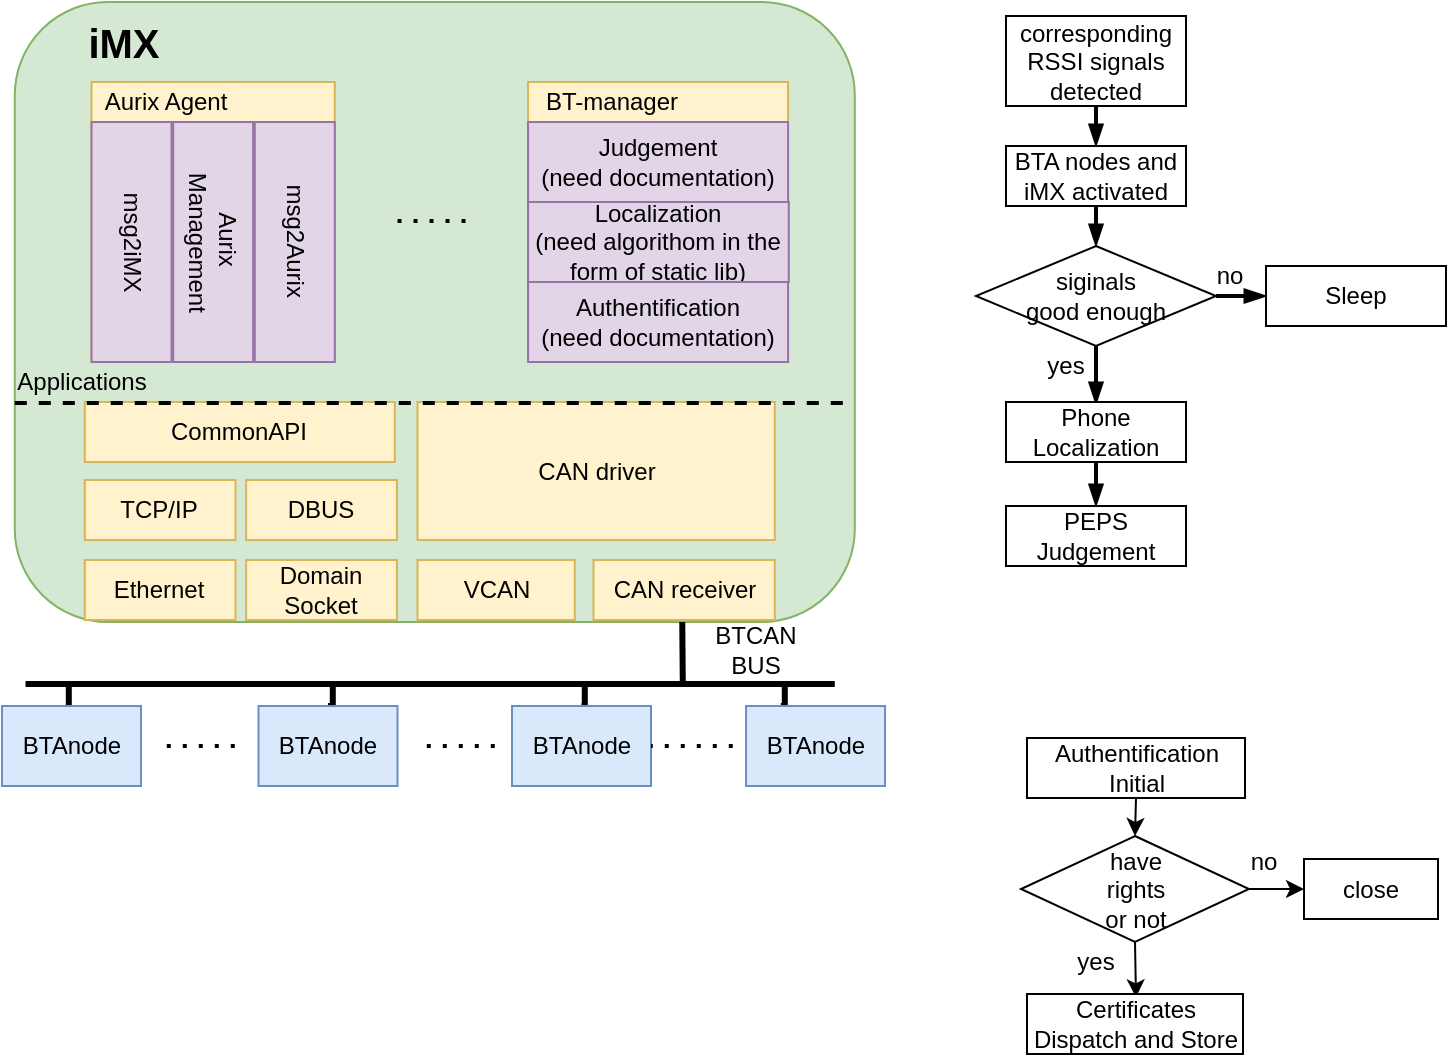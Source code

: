 <mxfile version="13.6.5" type="github">
  <diagram id="6UJGkoR6RnkgBrW9vDAt" name="Page-1">
    <mxGraphModel grid="0" shadow="0" math="0" pageHeight="1169" pageWidth="827" pageScale="1" page="1" fold="1" arrows="1" connect="1" tooltips="1" guides="1" gridSize="10" dy="466" dx="782">
      <root>
        <mxCell id="0" />
        <mxCell id="1" parent="0" />
        <mxCell id="lEMxjgnDE3hor83zUmYU-257" value="" parent="1" vertex="1" style="rounded=1;whiteSpace=wrap;html=1;fillColor=#d5e8d4;strokeColor=#82b366;">
          <mxGeometry as="geometry" height="310" width="420" y="450" x="86.39" />
        </mxCell>
        <mxCell id="lEMxjgnDE3hor83zUmYU-258" value="" parent="1" vertex="1" style="rounded=0;whiteSpace=wrap;html=1;fillColor=#fff2cc;strokeColor=#d6b656;">
          <mxGeometry as="geometry" height="140" width="130" y="490" x="343.02" />
        </mxCell>
        <mxCell id="lEMxjgnDE3hor83zUmYU-259" value="Localization&lt;br&gt;(need algorithom in the form of static lib)" parent="1" vertex="1" style="rounded=0;whiteSpace=wrap;html=1;fillColor=#e1d5e7;strokeColor=#9673a6;">
          <mxGeometry as="geometry" height="40" width="130.37" y="550" x="343.02" />
        </mxCell>
        <mxCell id="lEMxjgnDE3hor83zUmYU-260" value="Authentification&lt;br&gt;(need documentation)" parent="1" vertex="1" style="rounded=0;whiteSpace=wrap;html=1;fillColor=#e1d5e7;strokeColor=#9673a6;">
          <mxGeometry as="geometry" height="40" width="130" y="590" x="343.02" />
        </mxCell>
        <mxCell id="lEMxjgnDE3hor83zUmYU-261" parent="1" style="edgeStyle=orthogonalEdgeStyle;rounded=0;orthogonalLoop=1;jettySize=auto;html=1;exitX=0.5;exitY=0;exitDx=0;exitDy=0;endArrow=none;endFill=0;strokeWidth=3;" source="lEMxjgnDE3hor83zUmYU-262" edge="1">
          <mxGeometry as="geometry" relative="1">
            <mxPoint as="targetPoint" y="792" x="113.39" />
          </mxGeometry>
        </mxCell>
        <mxCell id="lEMxjgnDE3hor83zUmYU-262" value="BTAnode" parent="1" vertex="1" style="rounded=0;whiteSpace=wrap;html=1;fillColor=#dae8fc;strokeColor=#6c8ebf;">
          <mxGeometry as="geometry" height="40" width="69.51" y="802" x="80" />
        </mxCell>
        <mxCell id="lEMxjgnDE3hor83zUmYU-263" value="" parent="1" style="endArrow=none;html=1;strokeWidth=3;" edge="1">
          <mxGeometry as="geometry" height="50" width="50" relative="1">
            <mxPoint as="sourcePoint" y="790" x="420.39" />
            <mxPoint as="targetPoint" y="760" x="420.13" />
          </mxGeometry>
        </mxCell>
        <mxCell id="lEMxjgnDE3hor83zUmYU-264" value="" parent="1" style="endArrow=none;html=1;strokeWidth=3;" edge="1">
          <mxGeometry as="geometry" height="50" width="50" relative="1">
            <mxPoint as="sourcePoint" y="791" x="91.76" />
            <mxPoint as="targetPoint" y="791" x="496.39" />
          </mxGeometry>
        </mxCell>
        <mxCell id="lEMxjgnDE3hor83zUmYU-265" value="BTCAN BUS" parent="1" vertex="1" style="text;html=1;strokeColor=none;fillColor=none;align=center;verticalAlign=middle;whiteSpace=wrap;rounded=0;">
          <mxGeometry as="geometry" height="20" width="50" y="764" x="431.76" />
        </mxCell>
        <mxCell id="lEMxjgnDE3hor83zUmYU-266" value="&lt;b style=&quot;font-size: 20px&quot;&gt;&lt;font style=&quot;font-size: 20px&quot;&gt;iMX&lt;/font&gt;&lt;/b&gt;" parent="1" vertex="1" style="text;html=1;strokeColor=none;fillColor=none;align=center;verticalAlign=middle;whiteSpace=wrap;rounded=0;">
          <mxGeometry as="geometry" height="20" width="40" y="460" x="121.39" />
        </mxCell>
        <mxCell id="lEMxjgnDE3hor83zUmYU-267" value="Judgement&lt;br&gt;(need documentation)" parent="1" vertex="1" style="rounded=0;whiteSpace=wrap;html=1;fillColor=#e1d5e7;strokeColor=#9673a6;">
          <mxGeometry as="geometry" height="40" width="130" y="510" x="343.02" />
        </mxCell>
        <mxCell id="lEMxjgnDE3hor83zUmYU-268" value="BT-manager" parent="1" vertex="1" style="text;html=1;strokeColor=none;fillColor=none;align=center;verticalAlign=middle;whiteSpace=wrap;rounded=0;">
          <mxGeometry as="geometry" height="20" width="70" y="490" x="349.76" />
        </mxCell>
        <mxCell id="lEMxjgnDE3hor83zUmYU-269" value="" parent="1" style="endArrow=none;dashed=1;html=1;dashPattern=1 3;strokeWidth=2;" edge="1">
          <mxGeometry as="geometry" height="50" width="50" relative="1">
            <mxPoint as="sourcePoint" y="822" x="196.39" />
            <mxPoint as="targetPoint" y="822" x="156.39" />
          </mxGeometry>
        </mxCell>
        <mxCell id="lEMxjgnDE3hor83zUmYU-270" value="CAN receiver" parent="1" vertex="1" style="rounded=0;whiteSpace=wrap;html=1;fillColor=#fff2cc;strokeColor=#d6b656;">
          <mxGeometry as="geometry" height="30" width="90.63" y="729" x="375.76" />
        </mxCell>
        <mxCell id="lEMxjgnDE3hor83zUmYU-271" value="VCAN" parent="1" vertex="1" style="rounded=0;whiteSpace=wrap;html=1;fillColor=#fff2cc;strokeColor=#d6b656;">
          <mxGeometry as="geometry" height="30" width="78.63" y="729" x="287.76" />
        </mxCell>
        <mxCell id="lEMxjgnDE3hor83zUmYU-272" value="" parent="1" vertex="1" style="rounded=0;whiteSpace=wrap;html=1;fillColor=#fff2cc;strokeColor=#d6b656;">
          <mxGeometry as="geometry" height="140" width="121.63" y="490" x="124.76" />
        </mxCell>
        <mxCell id="lEMxjgnDE3hor83zUmYU-273" value="CAN driver" parent="1" vertex="1" style="rounded=0;whiteSpace=wrap;html=1;fillColor=#fff2cc;strokeColor=#d6b656;">
          <mxGeometry as="geometry" height="69" width="178.63" y="650" x="287.76" />
        </mxCell>
        <mxCell id="lEMxjgnDE3hor83zUmYU-274" value="DBUS" parent="1" vertex="1" style="rounded=0;whiteSpace=wrap;html=1;fillColor=#fff2cc;strokeColor=#d6b656;">
          <mxGeometry as="geometry" height="30" width="75.37" y="689" x="202.08" />
        </mxCell>
        <mxCell id="lEMxjgnDE3hor83zUmYU-275" value="TCP/IP" parent="1" vertex="1" style="rounded=0;whiteSpace=wrap;html=1;fillColor=#fff2cc;strokeColor=#d6b656;">
          <mxGeometry as="geometry" height="30" width="75.37" y="689" x="121.39" />
        </mxCell>
        <mxCell id="lEMxjgnDE3hor83zUmYU-276" value="Ethernet" parent="1" vertex="1" style="rounded=0;whiteSpace=wrap;html=1;fillColor=#fff2cc;strokeColor=#d6b656;">
          <mxGeometry as="geometry" height="30" width="75.37" y="729" x="121.39" />
        </mxCell>
        <mxCell id="lEMxjgnDE3hor83zUmYU-277" value="Domain Socket" parent="1" vertex="1" style="rounded=0;whiteSpace=wrap;html=1;fillColor=#fff2cc;strokeColor=#d6b656;">
          <mxGeometry as="geometry" height="30" width="75.37" y="729" x="202.08" />
        </mxCell>
        <mxCell id="lEMxjgnDE3hor83zUmYU-278" value="CommonAPI" parent="1" vertex="1" style="rounded=0;whiteSpace=wrap;html=1;fillColor=#fff2cc;strokeColor=#d6b656;">
          <mxGeometry as="geometry" height="30" width="155" y="650" x="121.39" />
        </mxCell>
        <mxCell id="lEMxjgnDE3hor83zUmYU-279" parent="1" style="edgeStyle=orthogonalEdgeStyle;rounded=0;orthogonalLoop=1;jettySize=auto;html=1;exitX=0.5;exitY=0;exitDx=0;exitDy=0;endArrow=none;endFill=0;strokeWidth=3;" source="lEMxjgnDE3hor83zUmYU-280" edge="1">
          <mxGeometry as="geometry" relative="1">
            <mxPoint as="targetPoint" y="792" x="245.39" />
          </mxGeometry>
        </mxCell>
        <mxCell id="lEMxjgnDE3hor83zUmYU-280" value="BTAnode" parent="1" vertex="1" style="rounded=0;whiteSpace=wrap;html=1;fillColor=#dae8fc;strokeColor=#6c8ebf;">
          <mxGeometry as="geometry" height="40" width="69.51" y="802" x="208.25" />
        </mxCell>
        <mxCell id="lEMxjgnDE3hor83zUmYU-281" parent="1" style="edgeStyle=orthogonalEdgeStyle;rounded=0;orthogonalLoop=1;jettySize=auto;html=1;exitX=0.5;exitY=0;exitDx=0;exitDy=0;strokeWidth=3;endArrow=none;endFill=0;" source="lEMxjgnDE3hor83zUmYU-282" edge="1">
          <mxGeometry as="geometry" relative="1">
            <mxPoint as="targetPoint" y="792" x="371.39" />
          </mxGeometry>
        </mxCell>
        <mxCell id="lEMxjgnDE3hor83zUmYU-282" value="BTAnode" parent="1" vertex="1" style="rounded=0;whiteSpace=wrap;html=1;fillColor=#dae8fc;strokeColor=#6c8ebf;">
          <mxGeometry as="geometry" height="40" width="69.51" y="802" x="335" />
        </mxCell>
        <mxCell id="lEMxjgnDE3hor83zUmYU-283" value="" parent="1" style="endArrow=none;dashed=1;html=1;dashPattern=1 3;strokeWidth=2;" edge="1">
          <mxGeometry as="geometry" height="50" width="50" relative="1">
            <mxPoint as="sourcePoint" y="822" x="326.39" />
            <mxPoint as="targetPoint" y="822" x="286.39" />
          </mxGeometry>
        </mxCell>
        <mxCell id="lEMxjgnDE3hor83zUmYU-284" parent="1" style="edgeStyle=orthogonalEdgeStyle;rounded=0;orthogonalLoop=1;jettySize=auto;html=1;exitX=0.25;exitY=0;exitDx=0;exitDy=0;endArrow=none;endFill=0;strokeWidth=3;" source="lEMxjgnDE3hor83zUmYU-285" edge="1">
          <mxGeometry as="geometry" relative="1">
            <mxPoint as="targetPoint" y="792" x="471.39" />
          </mxGeometry>
        </mxCell>
        <mxCell id="lEMxjgnDE3hor83zUmYU-285" value="BTAnode" parent="1" vertex="1" style="rounded=0;whiteSpace=wrap;html=1;fillColor=#dae8fc;strokeColor=#6c8ebf;">
          <mxGeometry as="geometry" height="40" width="69.51" y="802" x="452.02" />
        </mxCell>
        <mxCell id="lEMxjgnDE3hor83zUmYU-286" value="" parent="1" style="endArrow=none;dashed=1;html=1;dashPattern=1 3;strokeWidth=2;entryX=1;entryY=0.5;entryDx=0;entryDy=0;" edge="1" target="lEMxjgnDE3hor83zUmYU-282">
          <mxGeometry as="geometry" height="50" width="50" relative="1">
            <mxPoint as="sourcePoint" y="822" x="445.39" />
            <mxPoint as="targetPoint" y="832" x="296.39" />
          </mxGeometry>
        </mxCell>
        <mxCell id="lEMxjgnDE3hor83zUmYU-287" value="" parent="1" style="endArrow=none;html=1;strokeWidth=2;entryX=1;entryY=0.75;entryDx=0;entryDy=0;exitX=0;exitY=0.75;exitDx=0;exitDy=0;dashed=1;" edge="1">
          <mxGeometry as="geometry" height="50" width="50" relative="1">
            <mxPoint as="sourcePoint" y="650.5" x="86.39" />
            <mxPoint as="targetPoint" y="650.5" x="506.39" />
          </mxGeometry>
        </mxCell>
        <mxCell id="lEMxjgnDE3hor83zUmYU-288" value="msg2iMX" parent="1" vertex="1" style="rounded=0;whiteSpace=wrap;html=1;fillColor=#e1d5e7;strokeColor=#9673a6;portConstraintRotation=0;direction=east;verticalAlign=middle;horizontal=0;rotation=-180;">
          <mxGeometry as="geometry" height="120" width="40" y="510" x="124.76" />
        </mxCell>
        <mxCell id="lEMxjgnDE3hor83zUmYU-289" value="Aurix&amp;nbsp;&lt;br&gt;Management" parent="1" vertex="1" style="rounded=0;whiteSpace=wrap;html=1;fillColor=#e1d5e7;strokeColor=#9673a6;portConstraintRotation=0;direction=east;verticalAlign=middle;horizontal=0;rotation=-180;">
          <mxGeometry as="geometry" height="120" width="40" y="510" x="165.57" />
        </mxCell>
        <mxCell id="lEMxjgnDE3hor83zUmYU-290" value="msg2Aurix" parent="1" vertex="1" style="rounded=0;whiteSpace=wrap;html=1;fillColor=#e1d5e7;strokeColor=#9673a6;portConstraintRotation=0;direction=east;verticalAlign=middle;horizontal=0;rotation=-180;">
          <mxGeometry as="geometry" height="120" width="40" y="510" x="206.39" />
        </mxCell>
        <mxCell id="lEMxjgnDE3hor83zUmYU-291" value="Aurix Agent" parent="1" vertex="1" style="text;html=1;strokeColor=none;fillColor=none;align=center;verticalAlign=middle;whiteSpace=wrap;rounded=0;">
          <mxGeometry as="geometry" height="20" width="70" y="490" x="126.76" />
        </mxCell>
        <mxCell id="lEMxjgnDE3hor83zUmYU-292" value="" parent="1" style="endArrow=none;dashed=1;html=1;dashPattern=1 3;strokeWidth=2;" edge="1">
          <mxGeometry as="geometry" height="50" width="50" relative="1">
            <mxPoint as="sourcePoint" y="559.5" x="311.76" />
            <mxPoint as="targetPoint" y="559.5" x="271.76" />
          </mxGeometry>
        </mxCell>
        <mxCell id="lEMxjgnDE3hor83zUmYU-293" value="Applications" parent="1" vertex="1" style="text;html=1;strokeColor=none;fillColor=none;align=center;verticalAlign=middle;whiteSpace=wrap;rounded=0;fontColor=none;">
          <mxGeometry as="geometry" height="20" width="40" y="630" x="100.39" />
        </mxCell>
        <mxCell id="lEMxjgnDE3hor83zUmYU-296" parent="1" style="edgeStyle=orthogonalEdgeStyle;rounded=0;orthogonalLoop=1;jettySize=auto;html=1;exitX=0.5;exitY=1;exitDx=0;exitDy=0;entryX=0.5;entryY=0;entryDx=0;entryDy=0;endArrow=blockThin;endFill=1;strokeWidth=2;fontColor=none;" source="lEMxjgnDE3hor83zUmYU-294" edge="1" target="lEMxjgnDE3hor83zUmYU-295">
          <mxGeometry as="geometry" relative="1" />
        </mxCell>
        <mxCell id="lEMxjgnDE3hor83zUmYU-294" value="corresponding RSSI signals detected" parent="1" vertex="1" style="rounded=0;whiteSpace=wrap;html=1;gradientColor=none;fontColor=none;">
          <mxGeometry as="geometry" height="45" width="90" y="457" x="582" />
        </mxCell>
        <mxCell id="lEMxjgnDE3hor83zUmYU-300" parent="1" style="edgeStyle=orthogonalEdgeStyle;rounded=0;orthogonalLoop=1;jettySize=auto;html=1;exitX=0.5;exitY=1;exitDx=0;exitDy=0;entryX=0.5;entryY=0;entryDx=0;entryDy=0;endArrow=blockThin;endFill=1;strokeWidth=2;fontColor=none;" source="lEMxjgnDE3hor83zUmYU-295" edge="1">
          <mxGeometry as="geometry" relative="1">
            <mxPoint as="targetPoint" y="572" x="627" />
          </mxGeometry>
        </mxCell>
        <mxCell id="lEMxjgnDE3hor83zUmYU-295" value="BTA nodes and iMX activated" parent="1" vertex="1" style="rounded=0;whiteSpace=wrap;html=1;gradientColor=none;fontColor=none;">
          <mxGeometry as="geometry" height="30" width="90" y="522" x="582" />
        </mxCell>
        <mxCell id="lEMxjgnDE3hor83zUmYU-301" parent="1" style="edgeStyle=orthogonalEdgeStyle;rounded=0;orthogonalLoop=1;jettySize=auto;html=1;exitX=0.5;exitY=1;exitDx=0;exitDy=0;entryX=0.5;entryY=0;entryDx=0;entryDy=0;endArrow=blockThin;endFill=1;strokeWidth=2;fontColor=none;" edge="1">
          <mxGeometry as="geometry" relative="1">
            <mxPoint as="sourcePoint" y="602" x="627" />
            <mxPoint as="targetPoint" y="651" x="627" />
          </mxGeometry>
        </mxCell>
        <mxCell id="lEMxjgnDE3hor83zUmYU-306" parent="1" style="edgeStyle=orthogonalEdgeStyle;rounded=0;orthogonalLoop=1;jettySize=auto;html=1;exitX=0.5;exitY=1;exitDx=0;exitDy=0;entryX=0.5;entryY=0;entryDx=0;entryDy=0;endArrow=blockThin;endFill=1;strokeWidth=2;fontColor=none;" source="lEMxjgnDE3hor83zUmYU-303" edge="1" target="lEMxjgnDE3hor83zUmYU-305">
          <mxGeometry as="geometry" relative="1" />
        </mxCell>
        <mxCell id="lEMxjgnDE3hor83zUmYU-303" value="Phone Localization" parent="1" vertex="1" style="rounded=0;whiteSpace=wrap;html=1;gradientColor=none;fontColor=none;">
          <mxGeometry as="geometry" height="30" width="90" y="650" x="582" />
        </mxCell>
        <mxCell id="lEMxjgnDE3hor83zUmYU-305" value="PEPS Judgement" parent="1" vertex="1" style="rounded=0;whiteSpace=wrap;html=1;gradientColor=none;fontColor=none;">
          <mxGeometry as="geometry" height="30" width="90" y="702" x="582" />
        </mxCell>
        <mxCell id="lEMxjgnDE3hor83zUmYU-310" parent="1" style="edgeStyle=orthogonalEdgeStyle;rounded=0;orthogonalLoop=1;jettySize=auto;html=1;exitX=1;exitY=0.5;exitDx=0;exitDy=0;exitPerimeter=0;entryX=0;entryY=0.5;entryDx=0;entryDy=0;endArrow=blockThin;endFill=1;strokeWidth=2;fontColor=none;" source="lEMxjgnDE3hor83zUmYU-307" edge="1" target="lEMxjgnDE3hor83zUmYU-309">
          <mxGeometry as="geometry" relative="1" />
        </mxCell>
        <mxCell id="lEMxjgnDE3hor83zUmYU-307" value="siginals&lt;br&gt;good enough" parent="1" vertex="1" style="strokeWidth=1;html=1;shape=mxgraph.flowchart.decision;whiteSpace=wrap;rounded=0;gradientColor=none;fontColor=none;">
          <mxGeometry as="geometry" height="50" width="120" y="572" x="567" />
        </mxCell>
        <mxCell id="lEMxjgnDE3hor83zUmYU-308" value="yes" parent="1" vertex="1" style="text;html=1;strokeColor=none;fillColor=none;align=center;verticalAlign=middle;whiteSpace=wrap;rounded=0;fontColor=none;">
          <mxGeometry as="geometry" height="20" width="40" y="622" x="592" />
        </mxCell>
        <mxCell id="lEMxjgnDE3hor83zUmYU-309" value="Sleep" parent="1" vertex="1" style="rounded=0;whiteSpace=wrap;html=1;gradientColor=none;fontColor=none;">
          <mxGeometry as="geometry" height="30" width="90" y="582" x="712" />
        </mxCell>
        <mxCell id="lEMxjgnDE3hor83zUmYU-311" value="no" parent="1" vertex="1" style="text;html=1;strokeColor=none;fillColor=none;align=center;verticalAlign=middle;whiteSpace=wrap;rounded=0;fontColor=none;">
          <mxGeometry as="geometry" height="20" width="40" y="577" x="674" />
        </mxCell>
        <mxCell id="px15Lxo92mCNcyCO_QTn-4" value="close" parent="1" vertex="1" style="rounded=0;whiteSpace=wrap;html=1;gradientColor=none;fontColor=none;">
          <mxGeometry as="geometry" height="30" width="67" y="878.5" x="731" />
        </mxCell>
        <mxCell id="px15Lxo92mCNcyCO_QTn-9" parent="1" style="edgeStyle=orthogonalEdgeStyle;rounded=0;orthogonalLoop=1;jettySize=auto;html=1;exitX=0.5;exitY=1;exitDx=0;exitDy=0;entryX=0.5;entryY=0;entryDx=0;entryDy=0;" source="px15Lxo92mCNcyCO_QTn-6" edge="1" target="px15Lxo92mCNcyCO_QTn-8">
          <mxGeometry as="geometry" relative="1" />
        </mxCell>
        <mxCell id="px15Lxo92mCNcyCO_QTn-6" value="Authentification Initial" parent="1" vertex="1" style="rounded=0;whiteSpace=wrap;html=1;gradientColor=none;fontColor=none;">
          <mxGeometry as="geometry" height="30" width="109" y="818" x="592.5" />
        </mxCell>
        <mxCell id="px15Lxo92mCNcyCO_QTn-11" parent="1" style="edgeStyle=orthogonalEdgeStyle;rounded=0;orthogonalLoop=1;jettySize=auto;html=1;exitX=0.5;exitY=1;exitDx=0;exitDy=0;" source="px15Lxo92mCNcyCO_QTn-8" edge="1">
          <mxGeometry as="geometry" relative="1">
            <mxPoint as="targetPoint" y="947.67" x="647" />
          </mxGeometry>
        </mxCell>
        <mxCell id="px15Lxo92mCNcyCO_QTn-13" parent="1" style="edgeStyle=orthogonalEdgeStyle;rounded=0;orthogonalLoop=1;jettySize=auto;html=1;exitX=1;exitY=0.5;exitDx=0;exitDy=0;entryX=0;entryY=0.5;entryDx=0;entryDy=0;" source="px15Lxo92mCNcyCO_QTn-8" edge="1" target="px15Lxo92mCNcyCO_QTn-4">
          <mxGeometry as="geometry" relative="1" />
        </mxCell>
        <mxCell id="px15Lxo92mCNcyCO_QTn-8" value="have&lt;br&gt;rights&lt;br&gt;or not" parent="1" vertex="1" style="rhombus;whiteSpace=wrap;html=1;">
          <mxGeometry as="geometry" height="53" width="114" y="867" x="589.5" />
        </mxCell>
        <mxCell id="px15Lxo92mCNcyCO_QTn-12" value="Certificates Dispatch and Store" parent="1" vertex="1" style="rounded=0;whiteSpace=wrap;html=1;gradientColor=none;fontColor=none;">
          <mxGeometry as="geometry" height="30" width="108" y="946" x="592.5" />
        </mxCell>
        <mxCell id="px15Lxo92mCNcyCO_QTn-14" value="no" parent="1" vertex="1" style="text;html=1;strokeColor=none;fillColor=none;align=center;verticalAlign=middle;whiteSpace=wrap;rounded=0;">
          <mxGeometry as="geometry" height="20" width="40" y="870" x="691" />
        </mxCell>
        <mxCell id="px15Lxo92mCNcyCO_QTn-15" value="yes" parent="1" vertex="1" style="text;html=1;strokeColor=none;fillColor=none;align=center;verticalAlign=middle;whiteSpace=wrap;rounded=0;">
          <mxGeometry as="geometry" height="20" width="40" y="920" x="607" />
        </mxCell>
      </root>
    </mxGraphModel>
  </diagram>
</mxfile>
